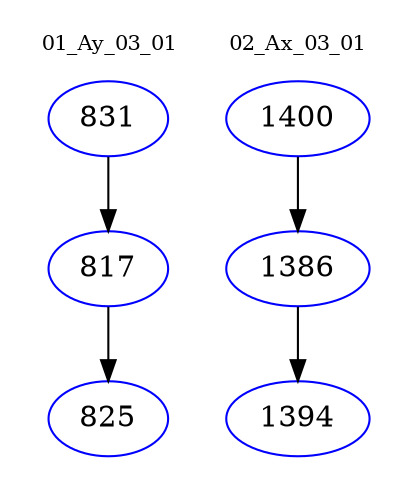digraph{
subgraph cluster_0 {
color = white
label = "01_Ay_03_01";
fontsize=10;
T0_831 [label="831", color="blue"]
T0_831 -> T0_817 [color="black"]
T0_817 [label="817", color="blue"]
T0_817 -> T0_825 [color="black"]
T0_825 [label="825", color="blue"]
}
subgraph cluster_1 {
color = white
label = "02_Ax_03_01";
fontsize=10;
T1_1400 [label="1400", color="blue"]
T1_1400 -> T1_1386 [color="black"]
T1_1386 [label="1386", color="blue"]
T1_1386 -> T1_1394 [color="black"]
T1_1394 [label="1394", color="blue"]
}
}
